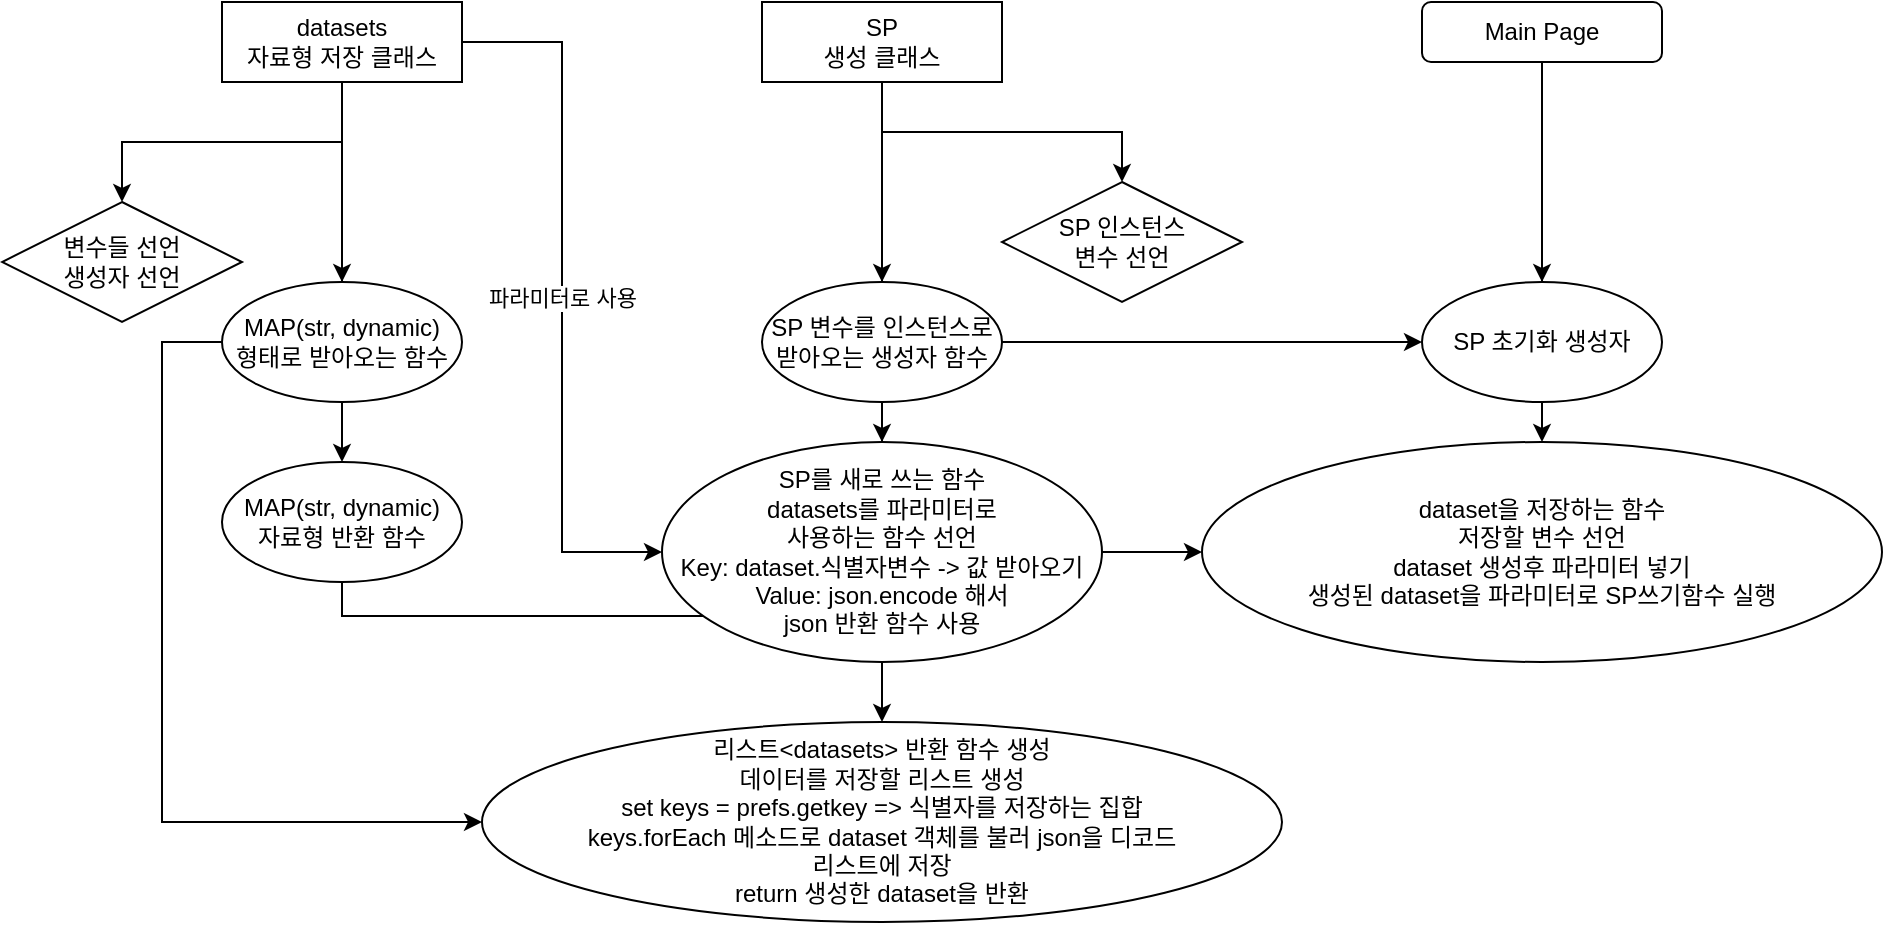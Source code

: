 <mxfile version="20.4.0" type="github">
  <diagram id="5En2YoKKdio6s92kkkER" name="페이지-1">
    <mxGraphModel dx="1131" dy="575" grid="1" gridSize="10" guides="1" tooltips="1" connect="1" arrows="1" fold="1" page="1" pageScale="1" pageWidth="827" pageHeight="1169" math="0" shadow="0">
      <root>
        <mxCell id="0" />
        <mxCell id="1" parent="0" />
        <mxCell id="Zg10IFTx2_kNQ_x1VIHM-12" value="" style="edgeStyle=orthogonalEdgeStyle;rounded=0;orthogonalLoop=1;jettySize=auto;html=1;" edge="1" parent="1" source="Zg10IFTx2_kNQ_x1VIHM-1" target="Zg10IFTx2_kNQ_x1VIHM-11">
          <mxGeometry relative="1" as="geometry" />
        </mxCell>
        <mxCell id="Zg10IFTx2_kNQ_x1VIHM-14" value="" style="edgeStyle=orthogonalEdgeStyle;rounded=0;orthogonalLoop=1;jettySize=auto;html=1;" edge="1" parent="1" source="Zg10IFTx2_kNQ_x1VIHM-1" target="Zg10IFTx2_kNQ_x1VIHM-13">
          <mxGeometry relative="1" as="geometry" />
        </mxCell>
        <mxCell id="Zg10IFTx2_kNQ_x1VIHM-16" value="" style="edgeStyle=orthogonalEdgeStyle;rounded=0;orthogonalLoop=1;jettySize=auto;html=1;" edge="1" parent="1" source="Zg10IFTx2_kNQ_x1VIHM-1" target="Zg10IFTx2_kNQ_x1VIHM-15">
          <mxGeometry relative="1" as="geometry" />
        </mxCell>
        <mxCell id="Zg10IFTx2_kNQ_x1VIHM-29" value="파라미터로 사용" style="edgeStyle=orthogonalEdgeStyle;rounded=0;orthogonalLoop=1;jettySize=auto;html=1;entryX=0;entryY=0.5;entryDx=0;entryDy=0;" edge="1" parent="1" source="Zg10IFTx2_kNQ_x1VIHM-1" target="Zg10IFTx2_kNQ_x1VIHM-26">
          <mxGeometry relative="1" as="geometry" />
        </mxCell>
        <mxCell id="Zg10IFTx2_kNQ_x1VIHM-1" value="datasets&lt;br&gt;자료형 저장 클래스" style="rounded=0;whiteSpace=wrap;html=1;" vertex="1" parent="1">
          <mxGeometry x="110" y="270" width="120" height="40" as="geometry" />
        </mxCell>
        <mxCell id="Zg10IFTx2_kNQ_x1VIHM-11" value="변수들 선언&lt;br&gt;생성자 선언" style="rhombus;whiteSpace=wrap;html=1;rounded=0;" vertex="1" parent="1">
          <mxGeometry y="370" width="120" height="60" as="geometry" />
        </mxCell>
        <mxCell id="Zg10IFTx2_kNQ_x1VIHM-43" style="edgeStyle=orthogonalEdgeStyle;rounded=0;orthogonalLoop=1;jettySize=auto;html=1;entryX=0;entryY=0.5;entryDx=0;entryDy=0;" edge="1" parent="1" source="Zg10IFTx2_kNQ_x1VIHM-13" target="Zg10IFTx2_kNQ_x1VIHM-41">
          <mxGeometry relative="1" as="geometry">
            <Array as="points">
              <mxPoint x="80" y="440" />
              <mxPoint x="80" y="680" />
            </Array>
          </mxGeometry>
        </mxCell>
        <mxCell id="Zg10IFTx2_kNQ_x1VIHM-13" value="MAP(str, dynamic)&lt;br&gt;형태로 받아오는 함수" style="ellipse;whiteSpace=wrap;html=1;rounded=0;" vertex="1" parent="1">
          <mxGeometry x="110" y="410" width="120" height="60" as="geometry" />
        </mxCell>
        <mxCell id="Zg10IFTx2_kNQ_x1VIHM-30" style="edgeStyle=orthogonalEdgeStyle;rounded=0;orthogonalLoop=1;jettySize=auto;html=1;entryX=0;entryY=1;entryDx=0;entryDy=0;" edge="1" parent="1" source="Zg10IFTx2_kNQ_x1VIHM-15" target="Zg10IFTx2_kNQ_x1VIHM-26">
          <mxGeometry relative="1" as="geometry">
            <Array as="points">
              <mxPoint x="170" y="577" />
            </Array>
          </mxGeometry>
        </mxCell>
        <mxCell id="Zg10IFTx2_kNQ_x1VIHM-15" value="MAP(str, dynamic)&lt;br&gt;자료형 반환 함수" style="ellipse;whiteSpace=wrap;html=1;rounded=0;" vertex="1" parent="1">
          <mxGeometry x="110" y="500" width="120" height="60" as="geometry" />
        </mxCell>
        <mxCell id="Zg10IFTx2_kNQ_x1VIHM-22" value="" style="edgeStyle=orthogonalEdgeStyle;rounded=0;orthogonalLoop=1;jettySize=auto;html=1;entryX=0.5;entryY=0;entryDx=0;entryDy=0;" edge="1" parent="1" source="Zg10IFTx2_kNQ_x1VIHM-20" target="Zg10IFTx2_kNQ_x1VIHM-23">
          <mxGeometry relative="1" as="geometry">
            <mxPoint x="560" y="350" as="targetPoint" />
          </mxGeometry>
        </mxCell>
        <mxCell id="Zg10IFTx2_kNQ_x1VIHM-25" value="" style="edgeStyle=orthogonalEdgeStyle;rounded=0;orthogonalLoop=1;jettySize=auto;html=1;" edge="1" parent="1" source="Zg10IFTx2_kNQ_x1VIHM-20" target="Zg10IFTx2_kNQ_x1VIHM-24">
          <mxGeometry relative="1" as="geometry" />
        </mxCell>
        <mxCell id="Zg10IFTx2_kNQ_x1VIHM-27" value="" style="edgeStyle=orthogonalEdgeStyle;rounded=0;orthogonalLoop=1;jettySize=auto;html=1;" edge="1" parent="1" source="Zg10IFTx2_kNQ_x1VIHM-20" target="Zg10IFTx2_kNQ_x1VIHM-26">
          <mxGeometry relative="1" as="geometry" />
        </mxCell>
        <mxCell id="Zg10IFTx2_kNQ_x1VIHM-42" value="" style="edgeStyle=orthogonalEdgeStyle;rounded=0;orthogonalLoop=1;jettySize=auto;html=1;" edge="1" parent="1" source="Zg10IFTx2_kNQ_x1VIHM-20" target="Zg10IFTx2_kNQ_x1VIHM-41">
          <mxGeometry relative="1" as="geometry" />
        </mxCell>
        <mxCell id="Zg10IFTx2_kNQ_x1VIHM-20" value="SP&lt;br&gt;생성 클래스" style="rounded=0;whiteSpace=wrap;html=1;" vertex="1" parent="1">
          <mxGeometry x="380" y="270" width="120" height="40" as="geometry" />
        </mxCell>
        <mxCell id="Zg10IFTx2_kNQ_x1VIHM-23" value="SP 인스턴스&lt;br&gt;변수 선언" style="rhombus;whiteSpace=wrap;html=1;rounded=0;" vertex="1" parent="1">
          <mxGeometry x="500" y="360" width="120" height="60" as="geometry" />
        </mxCell>
        <mxCell id="Zg10IFTx2_kNQ_x1VIHM-40" style="edgeStyle=orthogonalEdgeStyle;rounded=0;orthogonalLoop=1;jettySize=auto;html=1;entryX=0;entryY=0.5;entryDx=0;entryDy=0;" edge="1" parent="1" source="Zg10IFTx2_kNQ_x1VIHM-24" target="Zg10IFTx2_kNQ_x1VIHM-35">
          <mxGeometry relative="1" as="geometry" />
        </mxCell>
        <mxCell id="Zg10IFTx2_kNQ_x1VIHM-24" value="SP 변수를 인스턴스로&lt;br&gt;받아오는 생성자 함수" style="ellipse;whiteSpace=wrap;html=1;rounded=0;" vertex="1" parent="1">
          <mxGeometry x="380" y="410" width="120" height="60" as="geometry" />
        </mxCell>
        <mxCell id="Zg10IFTx2_kNQ_x1VIHM-39" style="edgeStyle=orthogonalEdgeStyle;rounded=0;orthogonalLoop=1;jettySize=auto;html=1;entryX=0;entryY=0.5;entryDx=0;entryDy=0;" edge="1" parent="1" source="Zg10IFTx2_kNQ_x1VIHM-26" target="Zg10IFTx2_kNQ_x1VIHM-32">
          <mxGeometry relative="1" as="geometry" />
        </mxCell>
        <mxCell id="Zg10IFTx2_kNQ_x1VIHM-26" value="SP를 새로 쓰는 함수&lt;br&gt;datasets를 파라미터로&lt;br&gt;사용하는 함수 선언&lt;br&gt;Key:&amp;nbsp;dataset.식별자변수 -&amp;gt; 값 받아오기&lt;br&gt;Value:&amp;nbsp;json.encode 해서 &lt;br&gt;json 반환 함수 사용" style="ellipse;whiteSpace=wrap;html=1;rounded=0;" vertex="1" parent="1">
          <mxGeometry x="330" y="490" width="220" height="110" as="geometry" />
        </mxCell>
        <mxCell id="Zg10IFTx2_kNQ_x1VIHM-33" value="" style="edgeStyle=orthogonalEdgeStyle;rounded=0;orthogonalLoop=1;jettySize=auto;html=1;" edge="1" parent="1" source="Zg10IFTx2_kNQ_x1VIHM-31" target="Zg10IFTx2_kNQ_x1VIHM-32">
          <mxGeometry relative="1" as="geometry" />
        </mxCell>
        <mxCell id="Zg10IFTx2_kNQ_x1VIHM-36" value="" style="edgeStyle=orthogonalEdgeStyle;rounded=0;orthogonalLoop=1;jettySize=auto;html=1;" edge="1" parent="1" source="Zg10IFTx2_kNQ_x1VIHM-31" target="Zg10IFTx2_kNQ_x1VIHM-35">
          <mxGeometry relative="1" as="geometry" />
        </mxCell>
        <mxCell id="Zg10IFTx2_kNQ_x1VIHM-31" value="Main Page" style="rounded=1;whiteSpace=wrap;html=1;" vertex="1" parent="1">
          <mxGeometry x="710" y="270" width="120" height="30" as="geometry" />
        </mxCell>
        <mxCell id="Zg10IFTx2_kNQ_x1VIHM-32" value="dataset을 저장하는 함수&lt;br&gt;저장할 변수 선언&lt;br&gt;dataset 생성후 파라미터 넣기&lt;br&gt;생성된 dataset을 파라미터로 SP쓰기함수 실행" style="ellipse;whiteSpace=wrap;html=1;rounded=1;" vertex="1" parent="1">
          <mxGeometry x="600" y="490" width="340" height="110" as="geometry" />
        </mxCell>
        <mxCell id="Zg10IFTx2_kNQ_x1VIHM-35" value="SP 초기화 생성자" style="ellipse;whiteSpace=wrap;html=1;rounded=1;" vertex="1" parent="1">
          <mxGeometry x="710" y="410" width="120" height="60" as="geometry" />
        </mxCell>
        <mxCell id="Zg10IFTx2_kNQ_x1VIHM-41" value="리스트&amp;lt;datasets&amp;gt; 반환 함수 생성&lt;br&gt;데이터를 저장할 리스트 생성&lt;br&gt;set keys = prefs.getkey =&amp;gt; 식별자를 저장하는 집합&lt;br&gt;keys.forEach 메소드로 dataset 객체를 불러 json을 디코드&lt;br&gt;리스트에 저장&lt;br&gt;return 생성한 dataset을 반환" style="ellipse;whiteSpace=wrap;html=1;rounded=0;" vertex="1" parent="1">
          <mxGeometry x="240" y="630" width="400" height="100" as="geometry" />
        </mxCell>
      </root>
    </mxGraphModel>
  </diagram>
</mxfile>
